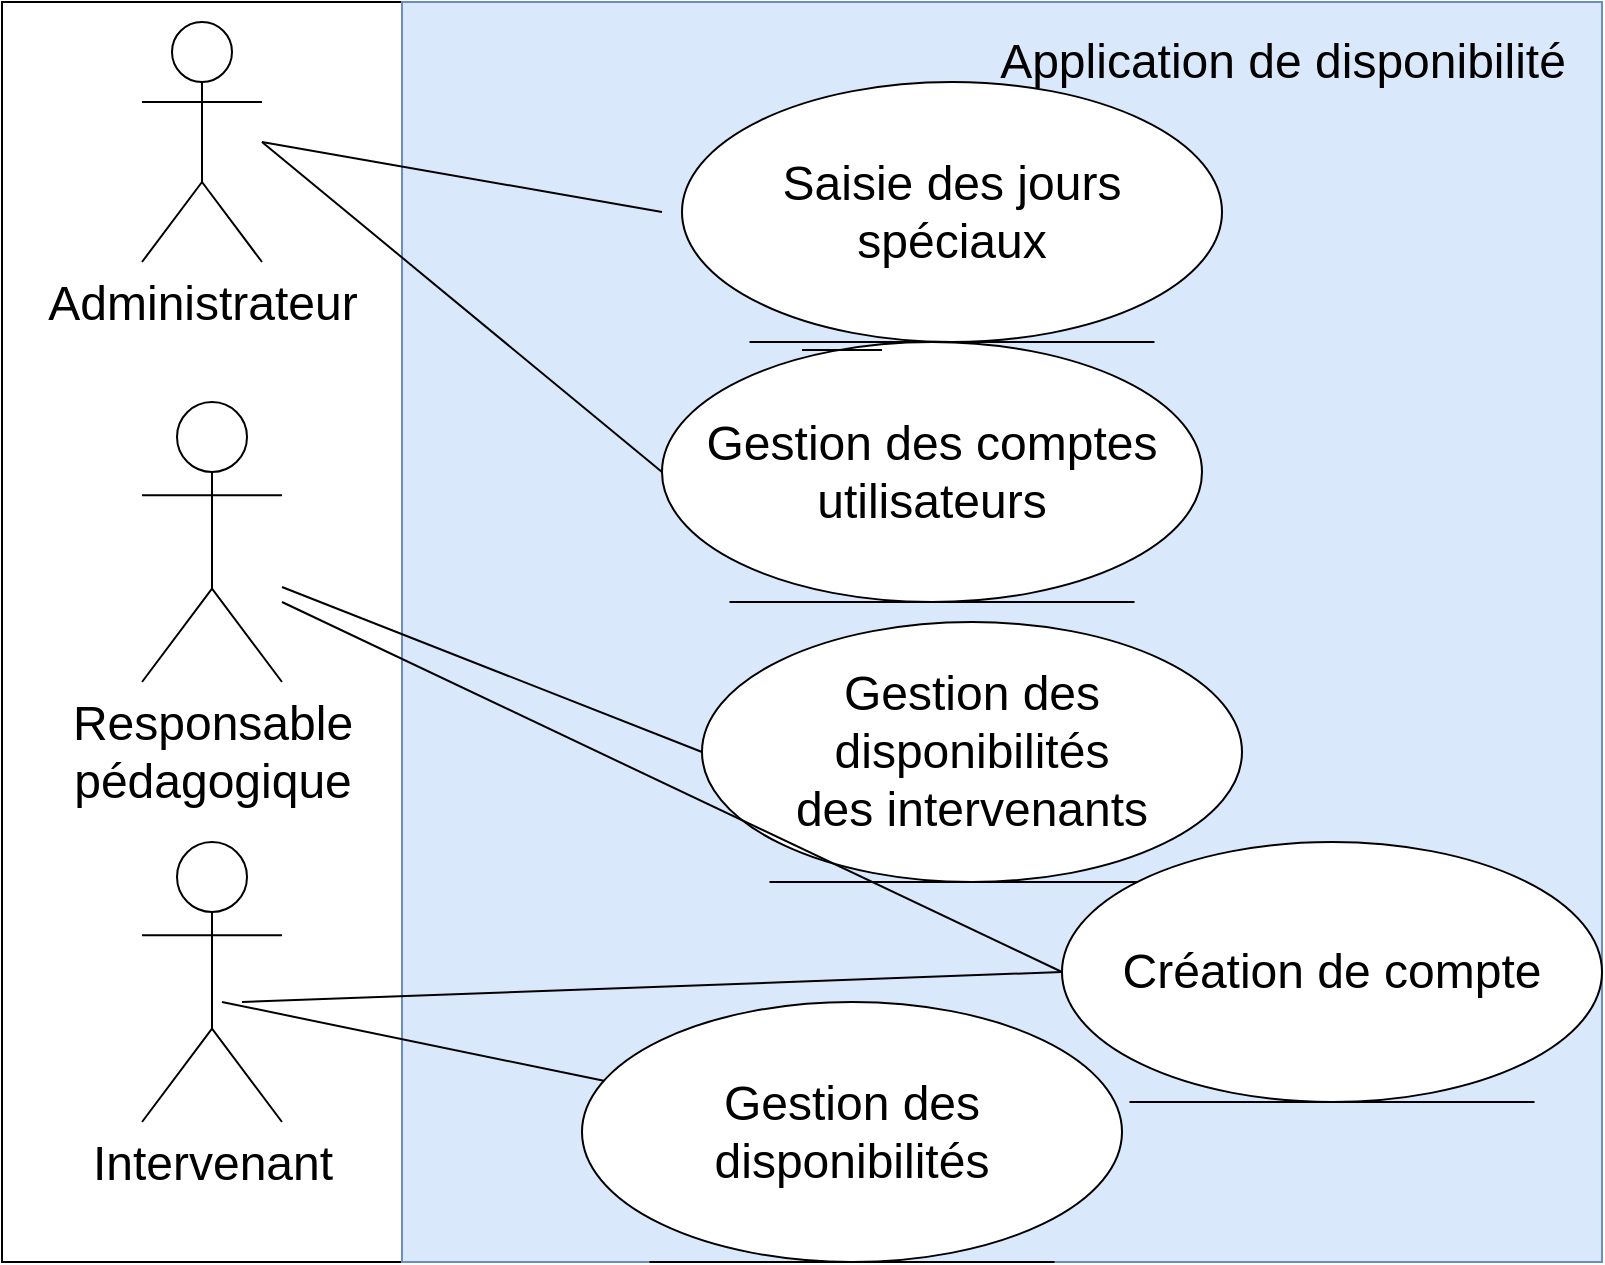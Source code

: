 <mxfile version="15.5.1" type="github">
  <diagram id="JDvK5JgYtzo7YM8z0WjD" name="DiagrammeContexteStatique">
    <mxGraphModel dx="1422" dy="773" grid="1" gridSize="10" guides="1" tooltips="1" connect="1" arrows="1" fold="1" page="1" pageScale="1" pageWidth="850" pageHeight="1100" math="0" shadow="0">
      <root>
        <mxCell id="0" />
        <mxCell id="1" parent="0" />
        <mxCell id="9iN0fUFvztX9pUTfpyMR-3" value="Object" style="html=1;" parent="1" vertex="1">
          <mxGeometry x="30" y="220" width="800" height="630" as="geometry" />
        </mxCell>
        <mxCell id="9iN0fUFvztX9pUTfpyMR-4" value="" style="html=1;fillColor=#dae8fc;strokeColor=#6c8ebf;" parent="1" vertex="1">
          <mxGeometry x="230" y="220" width="600" height="630" as="geometry" />
        </mxCell>
        <mxCell id="9iN0fUFvztX9pUTfpyMR-5" value="Application de disponibilité" style="text;html=1;resizable=0;autosize=1;align=center;verticalAlign=middle;points=[];fillColor=none;strokeColor=none;rounded=0;fontSize=24;" parent="1" vertex="1">
          <mxGeometry x="520" y="235" width="300" height="30" as="geometry" />
        </mxCell>
        <mxCell id="9iN0fUFvztX9pUTfpyMR-6" value="Administrateur" style="shape=umlActor;verticalLabelPosition=bottom;verticalAlign=top;html=1;fontSize=24;" parent="1" vertex="1">
          <mxGeometry x="100" y="230" width="60" height="120" as="geometry" />
        </mxCell>
        <mxCell id="9iN0fUFvztX9pUTfpyMR-7" value="&lt;div&gt;Responsable &lt;br&gt;&lt;/div&gt;&lt;div&gt;pédagogique&lt;/div&gt;" style="shape=umlActor;verticalLabelPosition=bottom;verticalAlign=top;html=1;fontSize=24;" parent="1" vertex="1">
          <mxGeometry x="100" y="420" width="70" height="140" as="geometry" />
        </mxCell>
        <mxCell id="9iN0fUFvztX9pUTfpyMR-9" value="Intervenant" style="shape=umlActor;verticalLabelPosition=bottom;verticalAlign=top;html=1;fontSize=24;" parent="1" vertex="1">
          <mxGeometry x="100" y="640" width="70" height="140" as="geometry" />
        </mxCell>
        <mxCell id="9iN0fUFvztX9pUTfpyMR-10" value="&lt;div&gt;Saisie des jours&lt;/div&gt;&lt;div&gt;spéciaux&lt;br&gt;&lt;/div&gt;" style="ellipse;shape=umlEntity;whiteSpace=wrap;html=1;fontSize=24;" parent="1" vertex="1">
          <mxGeometry x="370" y="260" width="270" height="130" as="geometry" />
        </mxCell>
        <mxCell id="9iN0fUFvztX9pUTfpyMR-11" value="&lt;div&gt;Gestion des comptes&lt;/div&gt;&lt;div&gt;utilisateurs&lt;br&gt;&lt;/div&gt;" style="ellipse;shape=umlEntity;whiteSpace=wrap;html=1;fontSize=24;" parent="1" vertex="1">
          <mxGeometry x="360" y="390" width="270" height="130" as="geometry" />
        </mxCell>
        <mxCell id="9iN0fUFvztX9pUTfpyMR-16" value="" style="line;strokeWidth=1;fillColor=none;align=left;verticalAlign=middle;spacingTop=-1;spacingLeft=3;spacingRight=3;rotatable=0;labelPosition=right;points=[];portConstraint=eastwest;fontSize=24;" parent="1" vertex="1">
          <mxGeometry x="430" y="390" width="40" height="8" as="geometry" />
        </mxCell>
        <mxCell id="9iN0fUFvztX9pUTfpyMR-18" value="" style="endArrow=none;html=1;fontSize=24;" parent="1" edge="1">
          <mxGeometry width="50" height="50" relative="1" as="geometry">
            <mxPoint x="160" y="290" as="sourcePoint" />
            <mxPoint x="360" y="325" as="targetPoint" />
          </mxGeometry>
        </mxCell>
        <mxCell id="9iN0fUFvztX9pUTfpyMR-19" value="" style="endArrow=none;html=1;fontSize=24;entryX=0;entryY=0.5;entryDx=0;entryDy=0;" parent="1" target="9iN0fUFvztX9pUTfpyMR-11" edge="1">
          <mxGeometry width="50" height="50" relative="1" as="geometry">
            <mxPoint x="160" y="290" as="sourcePoint" />
            <mxPoint x="360.0" y="340.22" as="targetPoint" />
          </mxGeometry>
        </mxCell>
        <mxCell id="9iN0fUFvztX9pUTfpyMR-20" value="&lt;div&gt;Gestion des disponibilités&lt;/div&gt;&lt;div&gt;des intervenants&lt;br&gt;&lt;/div&gt;" style="ellipse;shape=umlEntity;whiteSpace=wrap;html=1;fontSize=24;" parent="1" vertex="1">
          <mxGeometry x="380" y="530" width="270" height="130" as="geometry" />
        </mxCell>
        <mxCell id="9iN0fUFvztX9pUTfpyMR-21" value="" style="endArrow=none;html=1;fontSize=24;entryX=0;entryY=0.5;entryDx=0;entryDy=0;" parent="1" target="9iN0fUFvztX9pUTfpyMR-20" edge="1">
          <mxGeometry width="50" height="50" relative="1" as="geometry">
            <mxPoint x="170" y="512.5" as="sourcePoint" />
            <mxPoint x="370.0" y="677.5" as="targetPoint" />
          </mxGeometry>
        </mxCell>
        <mxCell id="9iN0fUFvztX9pUTfpyMR-22" value="Création de compte" style="ellipse;shape=umlEntity;whiteSpace=wrap;html=1;fontSize=24;" parent="1" vertex="1">
          <mxGeometry x="560" y="640" width="270" height="130" as="geometry" />
        </mxCell>
        <mxCell id="9iN0fUFvztX9pUTfpyMR-23" value="" style="endArrow=none;html=1;fontSize=24;entryX=0;entryY=0.5;entryDx=0;entryDy=0;" parent="1" target="9iN0fUFvztX9pUTfpyMR-22" edge="1">
          <mxGeometry width="50" height="50" relative="1" as="geometry">
            <mxPoint x="170" y="520" as="sourcePoint" />
            <mxPoint x="390" y="660" as="targetPoint" />
          </mxGeometry>
        </mxCell>
        <mxCell id="9iN0fUFvztX9pUTfpyMR-24" value="&lt;div&gt;Gestion des &lt;br&gt;&lt;/div&gt;&lt;div&gt;disponibilités&lt;br&gt;&lt;/div&gt;" style="ellipse;shape=umlEntity;whiteSpace=wrap;html=1;fontSize=24;" parent="1" vertex="1">
          <mxGeometry x="320" y="720" width="270" height="130" as="geometry" />
        </mxCell>
        <mxCell id="9iN0fUFvztX9pUTfpyMR-25" value="" style="endArrow=none;html=1;fontSize=24;entryX=0;entryY=0.5;entryDx=0;entryDy=0;" parent="1" target="9iN0fUFvztX9pUTfpyMR-22" edge="1">
          <mxGeometry width="50" height="50" relative="1" as="geometry">
            <mxPoint x="150" y="720" as="sourcePoint" />
            <mxPoint x="599.267" y="820.42" as="targetPoint" />
            <Array as="points" />
          </mxGeometry>
        </mxCell>
        <mxCell id="9iN0fUFvztX9pUTfpyMR-26" value="" style="endArrow=none;html=1;fontSize=24;exitX=1;exitY=0.333;exitDx=0;exitDy=0;exitPerimeter=0;" parent="1" target="9iN0fUFvztX9pUTfpyMR-24" edge="1">
          <mxGeometry width="50" height="50" relative="1" as="geometry">
            <mxPoint x="140" y="719.997" as="sourcePoint" />
            <mxPoint x="530" y="738.33" as="targetPoint" />
            <Array as="points" />
          </mxGeometry>
        </mxCell>
      </root>
    </mxGraphModel>
  </diagram>
</mxfile>
